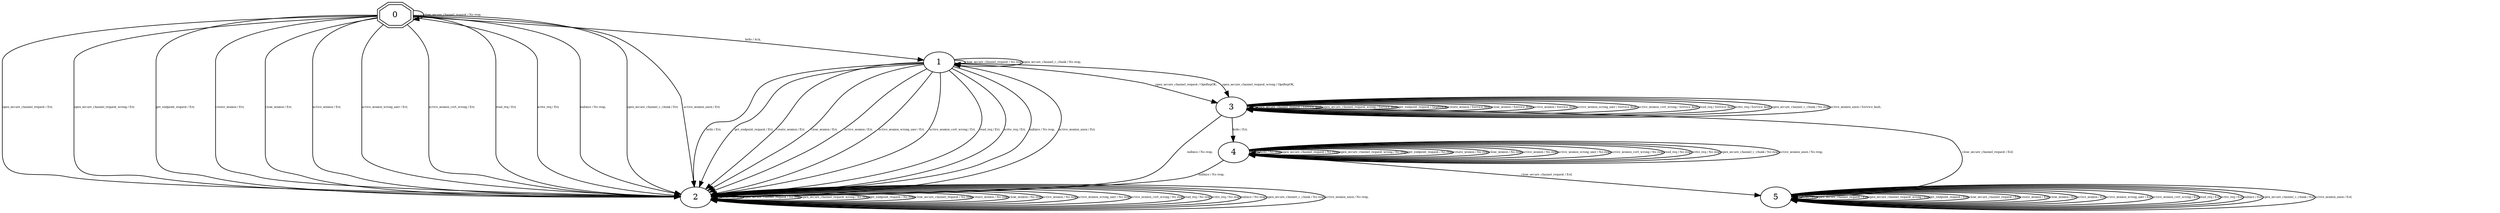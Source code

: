 digraph "Automata" {
"0" [shape=doubleoctagon, style=filled, fillcolor=white, URL="0"];
"2" [shape=ellipse, style=filled, fillcolor=white, URL="2"];
"1" [shape=ellipse, style=filled, fillcolor=white, URL="1"];
"3" [shape=ellipse, style=filled, fillcolor=white, URL="3"];
"5" [shape=ellipse, style=filled, fillcolor=white, URL="5"];
"4" [shape=ellipse, style=filled, fillcolor=white, URL="4"];
"0" -> "1" [fontsize=5, label="hello / Ack,", URL="t0"];
"0" -> "2" [fontsize=5, label="open_secure_channel_request / Err,", URL="t1"];
"0" -> "2" [fontsize=5, label="open_secure_channel_request_wrong / Err,", URL="t2"];
"0" -> "2" [fontsize=5, label="get_endpoint_request / Err,", URL="t3"];
"0" -> "0" [fontsize=5, label="close_secure_channel_request / No resp,", URL="t4"];
"0" -> "2" [fontsize=5, label="create_session / Err,", URL="t5"];
"0" -> "2" [fontsize=5, label="close_session / Err,", URL="t6"];
"0" -> "2" [fontsize=5, label="active_session / Err,", URL="t7"];
"0" -> "2" [fontsize=5, label="active_session_wrong_user / Err,", URL="t8"];
"0" -> "2" [fontsize=5, label="active_session_cert_wrong / Err,", URL="t9"];
"0" -> "2" [fontsize=5, label="read_req / Err,", URL="t10"];
"0" -> "2" [fontsize=5, label="write_req / Err,", URL="t11"];
"0" -> "2" [fontsize=5, label="nullsize / No resp,", URL="t12"];
"0" -> "2" [fontsize=5, label="open_secure_channel_c_chunk / Err,", URL="t13"];
"0" -> "2" [fontsize=5, label="active_session_anon / Err,", URL="t14"];
"2" -> "2" [fontsize=5, label="hello / No resp,", URL="t30"];
"2" -> "2" [fontsize=5, label="open_secure_channel_request / No resp,", URL="t31"];
"2" -> "2" [fontsize=5, label="open_secure_channel_request_wrong / No resp,", URL="t32"];
"2" -> "2" [fontsize=5, label="get_endpoint_request / No resp,", URL="t33"];
"2" -> "2" [fontsize=5, label="close_secure_channel_request / No resp,", URL="t34"];
"2" -> "2" [fontsize=5, label="create_session / No resp,", URL="t35"];
"2" -> "2" [fontsize=5, label="close_session / No resp,", URL="t36"];
"2" -> "2" [fontsize=5, label="active_session / No resp,", URL="t37"];
"2" -> "2" [fontsize=5, label="active_session_wrong_user / No resp,", URL="t38"];
"2" -> "2" [fontsize=5, label="active_session_cert_wrong / No resp,", URL="t39"];
"2" -> "2" [fontsize=5, label="read_req / No resp,", URL="t40"];
"2" -> "2" [fontsize=5, label="write_req / No resp,", URL="t41"];
"2" -> "2" [fontsize=5, label="nullsize / No resp,", URL="t42"];
"2" -> "2" [fontsize=5, label="open_secure_channel_c_chunk / No resp,", URL="t43"];
"2" -> "2" [fontsize=5, label="active_session_anon / No resp,", URL="t44"];
"1" -> "2" [fontsize=5, label="hello / Err,", URL="t15"];
"1" -> "3" [fontsize=5, label="open_secure_channel_request / OpnRepOK,", URL="t16"];
"1" -> "3" [fontsize=5, label="open_secure_channel_request_wrong / OpnRepOK,", URL="t17"];
"1" -> "2" [fontsize=5, label="get_endpoint_request / Err,", URL="t18"];
"1" -> "1" [fontsize=5, label="close_secure_channel_request / No resp,", URL="t19"];
"1" -> "2" [fontsize=5, label="create_session / Err,", URL="t20"];
"1" -> "2" [fontsize=5, label="close_session / Err,", URL="t21"];
"1" -> "2" [fontsize=5, label="active_session / Err,", URL="t22"];
"1" -> "2" [fontsize=5, label="active_session_wrong_user / Err,", URL="t23"];
"1" -> "2" [fontsize=5, label="active_session_cert_wrong / Err,", URL="t24"];
"1" -> "2" [fontsize=5, label="read_req / Err,", URL="t25"];
"1" -> "2" [fontsize=5, label="write_req / Err,", URL="t26"];
"1" -> "2" [fontsize=5, label="nullsize / No resp,", URL="t27"];
"1" -> "1" [fontsize=5, label="open_secure_channel_c_chunk / No resp,", URL="t28"];
"1" -> "2" [fontsize=5, label="active_session_anon / Err,", URL="t29"];
"3" -> "4" [fontsize=5, label="hello / Err,", URL="t45"];
"3" -> "3" [fontsize=5, label="open_secure_channel_request / Service_fault,", URL="t46"];
"3" -> "3" [fontsize=5, label="open_secure_channel_request_wrong / Service_fault,", URL="t47"];
"3" -> "3" [fontsize=5, label="get_endpoint_request / GepResOK,", URL="t48"];
"3" -> "5" [fontsize=5, label="close_secure_channel_request / Eof,", URL="t49"];
"3" -> "3" [fontsize=5, label="create_session / Service_fault,", URL="t50"];
"3" -> "3" [fontsize=5, label="close_session / Service_fault,", URL="t51"];
"3" -> "3" [fontsize=5, label="active_session / Service_fault,", URL="t52"];
"3" -> "3" [fontsize=5, label="active_session_wrong_user / Service_fault,", URL="t53"];
"3" -> "3" [fontsize=5, label="active_session_cert_wrong / Service_fault,", URL="t54"];
"3" -> "3" [fontsize=5, label="read_req / Service_fault,", URL="t55"];
"3" -> "3" [fontsize=5, label="write_req / Service_fault,", URL="t56"];
"3" -> "2" [fontsize=5, label="nullsize / No resp,", URL="t57"];
"3" -> "3" [fontsize=5, label="open_secure_channel_c_chunk / No resp,", URL="t58"];
"3" -> "3" [fontsize=5, label="active_session_anon / Service_fault,", URL="t59"];
"5" -> "5" [fontsize=5, label="hello / Eof,", URL="t75"];
"5" -> "5" [fontsize=5, label="open_secure_channel_request / Eof,", URL="t76"];
"5" -> "5" [fontsize=5, label="open_secure_channel_request_wrong / Eof,", URL="t77"];
"5" -> "5" [fontsize=5, label="get_endpoint_request / Eof,", URL="t78"];
"5" -> "5" [fontsize=5, label="close_secure_channel_request / Eof,", URL="t79"];
"5" -> "5" [fontsize=5, label="create_session / Eof,", URL="t80"];
"5" -> "5" [fontsize=5, label="close_session / Eof,", URL="t81"];
"5" -> "5" [fontsize=5, label="active_session / Eof,", URL="t82"];
"5" -> "5" [fontsize=5, label="active_session_wrong_user / Eof,", URL="t83"];
"5" -> "5" [fontsize=5, label="active_session_cert_wrong / Eof,", URL="t84"];
"5" -> "5" [fontsize=5, label="read_req / Eof,", URL="t85"];
"5" -> "5" [fontsize=5, label="write_req / Eof,", URL="t86"];
"5" -> "5" [fontsize=5, label="nullsize / Eof,", URL="t87"];
"5" -> "5" [fontsize=5, label="open_secure_channel_c_chunk / Eof,", URL="t88"];
"5" -> "5" [fontsize=5, label="active_session_anon / Eof,", URL="t89"];
"4" -> "4" [fontsize=5, label="hello / No resp,", URL="t60"];
"4" -> "4" [fontsize=5, label="open_secure_channel_request / No resp,", URL="t61"];
"4" -> "4" [fontsize=5, label="open_secure_channel_request_wrong / No resp,", URL="t62"];
"4" -> "4" [fontsize=5, label="get_endpoint_request / No resp,", URL="t63"];
"4" -> "5" [fontsize=5, label="close_secure_channel_request / Eof,", URL="t64"];
"4" -> "4" [fontsize=5, label="create_session / No resp,", URL="t65"];
"4" -> "4" [fontsize=5, label="close_session / No resp,", URL="t66"];
"4" -> "4" [fontsize=5, label="active_session / No resp,", URL="t67"];
"4" -> "4" [fontsize=5, label="active_session_wrong_user / No resp,", URL="t68"];
"4" -> "4" [fontsize=5, label="active_session_cert_wrong / No resp,", URL="t69"];
"4" -> "4" [fontsize=5, label="read_req / No resp,", URL="t70"];
"4" -> "4" [fontsize=5, label="write_req / No resp,", URL="t71"];
"4" -> "2" [fontsize=5, label="nullsize / No resp,", URL="t72"];
"4" -> "4" [fontsize=5, label="open_secure_channel_c_chunk / No resp,", URL="t73"];
"4" -> "4" [fontsize=5, label="active_session_anon / No resp,", URL="t74"];
}